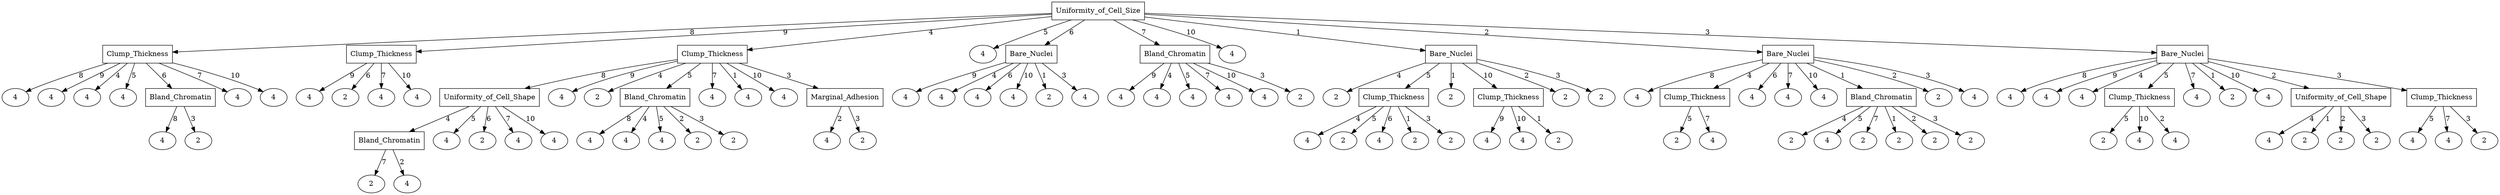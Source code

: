 digraph G {
	29997514  [label="Uniformity_of_Cell_Size", shape=box];
	12888787  [label="Clump_Thickness", shape=box];
	29997514 -> 12888787 [label="8"];
	27994366  [label="4", shape=ellipse];
	12888787 -> 27994366 [label="8"];
	1070904  [label="4", shape=ellipse];
	12888787 -> 1070904 [label="9"];
	13523740  [label="4", shape=ellipse];
	12888787 -> 13523740 [label="4"];
	29346106  [label="4", shape=ellipse];
	12888787 -> 29346106 [label="5"];
	3414368  [label="Bland_Chromatin", shape=box];
	12888787 -> 3414368 [label="6"];
	7219514  [label="4", shape=ellipse];
	3414368 -> 7219514 [label="8"];
	5546792  [label="2", shape=ellipse];
	3414368 -> 5546792 [label="3"];
	10736847  [label="4", shape=ellipse];
	12888787 -> 10736847 [label="7"];
	32023030  [label="4", shape=ellipse];
	12888787 -> 32023030 [label="10"];
	31544005  [label="Clump_Thickness", shape=box];
	29997514 -> 31544005 [label="9"];
	78236  [label="4", shape=ellipse];
	31544005 -> 78236 [label="9"];
	6301159  [label="2", shape=ellipse];
	31544005 -> 6301159 [label="6"];
	5799060  [label="4", shape=ellipse];
	31544005 -> 5799060 [label="7"];
	22743805  [label="4", shape=ellipse];
	31544005 -> 22743805 [label="10"];
	3045408  [label="Clump_Thickness", shape=box];
	29997514 -> 3045408 [label="4"];
	13665843  [label="Uniformity_of_Cell_Shape", shape=box];
	3045408 -> 13665843 [label="8"];
	1741620  [label="Bland_Chromatin", shape=box];
	13665843 -> 1741620 [label="4"];
	11945013  [label="2", shape=ellipse];
	1741620 -> 11945013 [label="7"];
	3668766  [label="4", shape=ellipse];
	1741620 -> 3668766 [label="2"];
	21471211  [label="4", shape=ellipse];
	13665843 -> 21471211 [label="5"];
	22297736  [label="2", shape=ellipse];
	13665843 -> 22297736 [label="6"];
	22155964  [label="4", shape=ellipse];
	13665843 -> 22155964 [label="7"];
	21762307  [label="4", shape=ellipse];
	13665843 -> 21762307 [label="10"];
	15799300  [label="4", shape=ellipse];
	3045408 -> 15799300 [label="9"];
	22618484  [label="2", shape=ellipse];
	3045408 -> 22618484 [label="4"];
	10703525  [label="Bland_Chromatin", shape=box];
	3045408 -> 10703525 [label="5"];
	8846886  [label="4", shape=ellipse];
	10703525 -> 8846886 [label="8"];
	9938272  [label="4", shape=ellipse];
	10703525 -> 9938272 [label="4"];
	32134769  [label="4", shape=ellipse];
	10703525 -> 32134769 [label="5"];
	30495813  [label="2", shape=ellipse];
	10703525 -> 30495813 [label="2"];
	32745991  [label="2", shape=ellipse];
	10703525 -> 32745991 [label="3"];
	2081531  [label="4", shape=ellipse];
	3045408 -> 2081531 [label="7"];
	20573914  [label="4", shape=ellipse];
	3045408 -> 20573914 [label="1"];
	7359402  [label="4", shape=ellipse];
	3045408 -> 7359402 [label="10"];
	7841785  [label="Marginal_Adhesion", shape=box];
	3045408 -> 7841785 [label="3"];
	28637909  [label="4", shape=ellipse];
	7841785 -> 28637909 [label="2"];
	12577309  [label="2", shape=ellipse];
	7841785 -> 12577309 [label="3"];
	27475272  [label="4", shape=ellipse];
	29997514 -> 27475272 [label="5"];
	813251  [label="Bare_Nuclei", shape=box];
	29997514 -> 813251 [label="6"];
	11665455  [label="4", shape=ellipse];
	813251 -> 11665455 [label="9"];
	2771331  [label="4", shape=ellipse];
	813251 -> 2771331 [label="4"];
	4219289  [label="4", shape=ellipse];
	813251 -> 4219289 [label="6"];
	13086732  [label="4", shape=ellipse];
	813251 -> 13086732 [label="10"];
	32961174  [label="2", shape=ellipse];
	813251 -> 32961174 [label="1"];
	28349544  [label="4", shape=ellipse];
	813251 -> 28349544 [label="3"];
	31414927  [label="Bland_Chromatin", shape=box];
	29997514 -> 31414927 [label="7"];
	11707096  [label="4", shape=ellipse];
	31414927 -> 11707096 [label="9"];
	31538514  [label="4", shape=ellipse];
	31414927 -> 31538514 [label="4"];
	8452719  [label="4", shape=ellipse];
	31414927 -> 8452719 [label="5"];
	28954187  [label="4", shape=ellipse];
	31414927 -> 28954187 [label="7"];
	26657200  [label="4", shape=ellipse];
	31414927 -> 26657200 [label="10"];
	8789796  [label="2", shape=ellipse];
	31414927 -> 8789796 [label="3"];
	23505432  [label="4", shape=ellipse];
	29997514 -> 23505432 [label="10"];
	19475750  [label="Bare_Nuclei", shape=box];
	29997514 -> 19475750 [label="1"];
	5450181  [label="2", shape=ellipse];
	19475750 -> 5450181 [label="4"];
	31156635  [label="Clump_Thickness", shape=box];
	19475750 -> 31156635 [label="5"];
	32663045  [label="4", shape=ellipse];
	31156635 -> 32663045 [label="4"];
	17296353  [label="2", shape=ellipse];
	31156635 -> 17296353 [label="5"];
	17764792  [label="4", shape=ellipse];
	31156635 -> 17764792 [label="6"];
	5525185  [label="2", shape=ellipse];
	31156635 -> 5525185 [label="1"];
	16675983  [label="2", shape=ellipse];
	31156635 -> 16675983 [label="3"];
	26644003  [label="2", shape=ellipse];
	19475750 -> 26644003 [label="1"];
	21866740  [label="Clump_Thickness", shape=box];
	19475750 -> 21866740 [label="10"];
	26174005  [label="4", shape=ellipse];
	21866740 -> 26174005 [label="9"];
	7905810  [label="4", shape=ellipse];
	21866740 -> 7905810 [label="10"];
	30957433  [label="2", shape=ellipse];
	21866740 -> 30957433 [label="1"];
	6561434  [label="2", shape=ellipse];
	19475750 -> 6561434 [label="2"];
	18163514  [label="2", shape=ellipse];
	19475750 -> 18163514 [label="3"];
	29524641  [label="Bare_Nuclei", shape=box];
	29997514 -> 29524641 [label="2"];
	17707667  [label="4", shape=ellipse];
	29524641 -> 17707667 [label="8"];
	18506989  [label="Clump_Thickness", shape=box];
	29524641 -> 18506989 [label="4"];
	30936685  [label="2", shape=ellipse];
	18506989 -> 30936685 [label="5"];
	26956691  [label="4", shape=ellipse];
	18506989 -> 26956691 [label="7"];
	9166034  [label="4", shape=ellipse];
	29524641 -> 9166034 [label="6"];
	5143025  [label="4", shape=ellipse];
	29524641 -> 5143025 [label="7"];
	2614099  [label="4", shape=ellipse];
	29524641 -> 2614099 [label="10"];
	12423818  [label="Bland_Chromatin", shape=box];
	29524641 -> 12423818 [label="1"];
	31442247  [label="2", shape=ellipse];
	12423818 -> 31442247 [label="4"];
	1111763  [label="4", shape=ellipse];
	12423818 -> 1111763 [label="5"];
	29147324  [label="2", shape=ellipse];
	12423818 -> 29147324 [label="7"];
	17933220  [label="2", shape=ellipse];
	12423818 -> 17933220 [label="1"];
	17725708  [label="2", shape=ellipse];
	12423818 -> 17725708 [label="2"];
	19736127  [label="2", shape=ellipse];
	12423818 -> 19736127 [label="3"];
	19533676  [label="2", shape=ellipse];
	29524641 -> 19533676 [label="2"];
	5938662  [label="4", shape=ellipse];
	29524641 -> 5938662 [label="3"];
	20228056  [label="Bare_Nuclei", shape=box];
	29997514 -> 20228056 [label="3"];
	33001201  [label="4", shape=ellipse];
	20228056 -> 33001201 [label="8"];
	29992592  [label="4", shape=ellipse];
	20228056 -> 29992592 [label="9"];
	30832493  [label="4", shape=ellipse];
	20228056 -> 30832493 [label="4"];
	20631685  [label="Clump_Thickness", shape=box];
	20228056 -> 20631685 [label="5"];
	5230193  [label="2", shape=ellipse];
	20631685 -> 5230193 [label="5"];
	24807938  [label="4", shape=ellipse];
	20631685 -> 24807938 [label="10"];
	33208902  [label="4", shape=ellipse];
	20631685 -> 33208902 [label="2"];
	31161848  [label="4", shape=ellipse];
	20228056 -> 31161848 [label="7"];
	19610963  [label="2", shape=ellipse];
	20228056 -> 19610963 [label="1"];
	29839159  [label="4", shape=ellipse];
	20228056 -> 29839159 [label="10"];
	2208288  [label="Uniformity_of_Cell_Shape", shape=box];
	20228056 -> 2208288 [label="2"];
	3502256  [label="4", shape=ellipse];
	2208288 -> 3502256 [label="4"];
	7958910  [label="2", shape=ellipse];
	2208288 -> 7958910 [label="1"];
	17444196  [label="2", shape=ellipse];
	2208288 -> 17444196 [label="2"];
	19543842  [label="2", shape=ellipse];
	2208288 -> 19543842 [label="3"];
	9031454  [label="Clump_Thickness", shape=box];
	20228056 -> 9031454 [label="3"];
	24962279  [label="4", shape=ellipse];
	9031454 -> 24962279 [label="5"];
	9971081  [label="4", shape=ellipse];
	9031454 -> 9971081 [label="7"];
	13141056  [label="2", shape=ellipse];
	9031454 -> 13141056 [label="3"];
}
